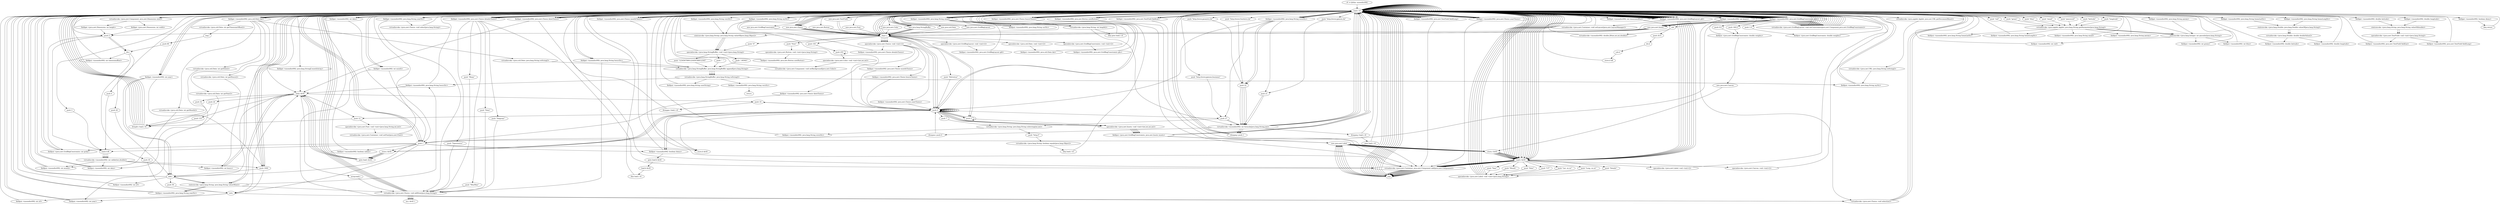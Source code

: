 digraph "" {
    "r0 := @this: moondist092"
    "load.r r0"
    "r0 := @this: moondist092"->"load.r r0";
    "new java.awt.Font"
    "load.r r0"->"new java.awt.Font";
    "dup1.r"
    "new java.awt.Font"->"dup1.r";
    "push \"Helvetica\""
    "dup1.r"->"push \"Helvetica\"";
    "push 0"
    "push \"Helvetica\""->"push 0";
    "push 12"
    "push 0"->"push 12";
    "specialinvoke <java.awt.Font: void <init>(java.lang.String,int,int)>"
    "push 12"->"specialinvoke <java.awt.Font: void <init>(java.lang.String,int,int)>";
    "virtualinvoke <java.awt.Container: void setFont(java.awt.Font)>"
    "specialinvoke <java.awt.Font: void <init>(java.lang.String,int,int)>"->"virtualinvoke <java.awt.Container: void setFont(java.awt.Font)>";
    "virtualinvoke <java.awt.Container: void setFont(java.awt.Font)>"->"load.r r0";
    "load.r r0"->"load.r r0";
    "virtualinvoke <java.awt.Component: java.awt.Dimension size()>"
    "load.r r0"->"virtualinvoke <java.awt.Component: java.awt.Dimension size()>";
    "fieldget <java.awt.Dimension: int width>"
    "virtualinvoke <java.awt.Component: java.awt.Dimension size()>"->"fieldget <java.awt.Dimension: int width>";
    "push 2"
    "fieldget <java.awt.Dimension: int width>"->"push 2";
    "div.i"
    "push 2"->"div.i";
    "push 35"
    "div.i"->"push 35";
    "sub.i"
    "push 35"->"sub.i";
    "fieldput <moondist092: int x0>"
    "sub.i"->"fieldput <moondist092: int x0>";
    "fieldput <moondist092: int x0>"->"load.r r0";
    "load.r r0"->"load.r r0";
    "load.r r0"->"virtualinvoke <java.awt.Component: java.awt.Dimension size()>";
    "fieldget <java.awt.Dimension: int height>"
    "virtualinvoke <java.awt.Component: java.awt.Dimension size()>"->"fieldget <java.awt.Dimension: int height>";
    "fieldget <java.awt.Dimension: int height>"->"push 2";
    "push 2"->"div.i";
    "push 20"
    "div.i"->"push 20";
    "add.i"
    "push 20"->"add.i";
    "fieldput <moondist092: int y0>"
    "add.i"->"fieldput <moondist092: int y0>";
    "fieldput <moondist092: int y0>"->"load.r r0";
    "new java.awt.Color"
    "load.r r0"->"new java.awt.Color";
    "new java.awt.Color"->"dup1.r";
    "push 150"
    "dup1.r"->"push 150";
    "push 255"
    "push 150"->"push 255";
    "push 255"->"push 255";
    "specialinvoke <java.awt.Color: void <init>(int,int,int)>"
    "push 255"->"specialinvoke <java.awt.Color: void <init>(int,int,int)>";
    "virtualinvoke <java.awt.Component: void setBackground(java.awt.Color)>"
    "specialinvoke <java.awt.Color: void <init>(int,int,int)>"->"virtualinvoke <java.awt.Component: void setBackground(java.awt.Color)>";
    "virtualinvoke <java.awt.Component: void setBackground(java.awt.Color)>"->"load.r r0";
    "load.r r0"->"load.r r0";
    "push \"latitude\""
    "load.r r0"->"push \"latitude\"";
    "virtualinvoke <java.applet.Applet: java.lang.String getParameter(java.lang.String)>"
    "push \"latitude\""->"virtualinvoke <java.applet.Applet: java.lang.String getParameter(java.lang.String)>";
    "fieldput <moondist092: java.lang.String homeLatStr>"
    "virtualinvoke <java.applet.Applet: java.lang.String getParameter(java.lang.String)>"->"fieldput <moondist092: java.lang.String homeLatStr>";
    "fieldput <moondist092: java.lang.String homeLatStr>"->"load.r r0";
    "load.r r0"->"load.r r0";
    "push \"longitude\""
    "load.r r0"->"push \"longitude\"";
    "push \"longitude\""->"virtualinvoke <java.applet.Applet: java.lang.String getParameter(java.lang.String)>";
    "fieldput <moondist092: java.lang.String homeLongStr>"
    "virtualinvoke <java.applet.Applet: java.lang.String getParameter(java.lang.String)>"->"fieldput <moondist092: java.lang.String homeLongStr>";
    "fieldput <moondist092: java.lang.String homeLongStr>"->"load.r r0";
    "load.r r0"->"load.r r0";
    "push \"red\""
    "load.r r0"->"push \"red\"";
    "push \"red\""->"virtualinvoke <java.applet.Applet: java.lang.String getParameter(java.lang.String)>";
    "staticinvoke <java.lang.Integer: int parseInt(java.lang.String)>"
    "virtualinvoke <java.applet.Applet: java.lang.String getParameter(java.lang.String)>"->"staticinvoke <java.lang.Integer: int parseInt(java.lang.String)>";
    "fieldput <moondist092: int red>"
    "staticinvoke <java.lang.Integer: int parseInt(java.lang.String)>"->"fieldput <moondist092: int red>";
    "fieldput <moondist092: int red>"->"load.r r0";
    "load.r r0"->"load.r r0";
    "push \"green\""
    "load.r r0"->"push \"green\"";
    "push \"green\""->"virtualinvoke <java.applet.Applet: java.lang.String getParameter(java.lang.String)>";
    "virtualinvoke <java.applet.Applet: java.lang.String getParameter(java.lang.String)>"->"staticinvoke <java.lang.Integer: int parseInt(java.lang.String)>";
    "fieldput <moondist092: int green>"
    "staticinvoke <java.lang.Integer: int parseInt(java.lang.String)>"->"fieldput <moondist092: int green>";
    "fieldput <moondist092: int green>"->"load.r r0";
    "load.r r0"->"load.r r0";
    "push \"blue\""
    "load.r r0"->"push \"blue\"";
    "push \"blue\""->"virtualinvoke <java.applet.Applet: java.lang.String getParameter(java.lang.String)>";
    "virtualinvoke <java.applet.Applet: java.lang.String getParameter(java.lang.String)>"->"staticinvoke <java.lang.Integer: int parseInt(java.lang.String)>";
    "fieldput <moondist092: int blue>"
    "staticinvoke <java.lang.Integer: int parseInt(java.lang.String)>"->"fieldput <moondist092: int blue>";
    "fieldput <moondist092: int blue>"->"load.r r0";
    "load.r r0"->"load.r r0";
    "fieldget <moondist092: java.lang.String homeLatStr>"
    "load.r r0"->"fieldget <moondist092: java.lang.String homeLatStr>";
    "staticinvoke <java.lang.Double: java.lang.Double valueOf(java.lang.String)>"
    "fieldget <moondist092: java.lang.String homeLatStr>"->"staticinvoke <java.lang.Double: java.lang.Double valueOf(java.lang.String)>";
    "virtualinvoke <java.lang.Double: double doubleValue()>"
    "staticinvoke <java.lang.Double: java.lang.Double valueOf(java.lang.String)>"->"virtualinvoke <java.lang.Double: double doubleValue()>";
    "fieldput <moondist092: double latitude>"
    "virtualinvoke <java.lang.Double: double doubleValue()>"->"fieldput <moondist092: double latitude>";
    "fieldput <moondist092: double latitude>"->"load.r r0";
    "load.r r0"->"load.r r0";
    "fieldget <moondist092: java.lang.String homeLongStr>"
    "load.r r0"->"fieldget <moondist092: java.lang.String homeLongStr>";
    "fieldget <moondist092: java.lang.String homeLongStr>"->"staticinvoke <java.lang.Double: java.lang.Double valueOf(java.lang.String)>";
    "staticinvoke <java.lang.Double: java.lang.Double valueOf(java.lang.String)>"->"virtualinvoke <java.lang.Double: double doubleValue()>";
    "fieldput <moondist092: double longitude>"
    "virtualinvoke <java.lang.Double: double doubleValue()>"->"fieldput <moondist092: double longitude>";
    "fieldput <moondist092: double longitude>"->"load.r r0";
    "load.r r0"->"load.r r0";
    "virtualinvoke <java.applet.Applet: java.net.URL getDocumentBase()>"
    "load.r r0"->"virtualinvoke <java.applet.Applet: java.net.URL getDocumentBase()>";
    "virtualinvoke <java.net.URL: java.lang.String toString()>"
    "virtualinvoke <java.applet.Applet: java.net.URL getDocumentBase()>"->"virtualinvoke <java.net.URL: java.lang.String toString()>";
    "fieldput <moondist092: java.lang.String myStr>"
    "virtualinvoke <java.net.URL: java.lang.String toString()>"->"fieldput <moondist092: java.lang.String myStr>";
    "fieldput <moondist092: java.lang.String myStr>"->"load.r r0";
    "new java.lang.StringBuffer"
    "load.r r0"->"new java.lang.StringBuffer";
    "new java.lang.StringBuffer"->"dup1.r";
    "dup1.r"->"load.r r0";
    "fieldget <moondist092: java.lang.String myStr>"
    "load.r r0"->"fieldget <moondist092: java.lang.String myStr>";
    "staticinvoke <java.lang.String: java.lang.String valueOf(java.lang.Object)>"
    "fieldget <moondist092: java.lang.String myStr>"->"staticinvoke <java.lang.String: java.lang.String valueOf(java.lang.Object)>";
    "specialinvoke <java.lang.StringBuffer: void <init>(java.lang.String)>"
    "staticinvoke <java.lang.String: java.lang.String valueOf(java.lang.Object)>"->"specialinvoke <java.lang.StringBuffer: void <init>(java.lang.String)>";
    "push \"1234567890123456789012345\""
    "specialinvoke <java.lang.StringBuffer: void <init>(java.lang.String)>"->"push \"1234567890123456789012345\"";
    "virtualinvoke <java.lang.StringBuffer: java.lang.StringBuffer append(java.lang.String)>"
    "push \"1234567890123456789012345\""->"virtualinvoke <java.lang.StringBuffer: java.lang.StringBuffer append(java.lang.String)>";
    "virtualinvoke <java.lang.StringBuffer: java.lang.String toString()>"
    "virtualinvoke <java.lang.StringBuffer: java.lang.StringBuffer append(java.lang.String)>"->"virtualinvoke <java.lang.StringBuffer: java.lang.String toString()>";
    "virtualinvoke <java.lang.StringBuffer: java.lang.String toString()>"->"fieldput <moondist092: java.lang.String myStr>";
    "fieldput <moondist092: java.lang.String myStr>"->"load.r r0";
    "load.r r0"->"load.r r0";
    "load.r r0"->"fieldget <moondist092: java.lang.String myStr>";
    "fieldget <moondist092: java.lang.String myStr>"->"push 0";
    "push 27"
    "push 0"->"push 27";
    "virtualinvoke <java.lang.String: java.lang.String substring(int,int)>"
    "push 27"->"virtualinvoke <java.lang.String: java.lang.String substring(int,int)>";
    "fieldput <moondist092: java.lang.String wwwStr>"
    "virtualinvoke <java.lang.String: java.lang.String substring(int,int)>"->"fieldput <moondist092: java.lang.String wwwStr>";
    "fieldput <moondist092: java.lang.String wwwStr>"->"load.r r0";
    "new java.util.Date"
    "load.r r0"->"new java.util.Date";
    "new java.util.Date"->"dup1.r";
    "specialinvoke <java.util.Date: void <init>()>"
    "dup1.r"->"specialinvoke <java.util.Date: void <init>()>";
    "fieldput <moondist092: java.util.Date dat>"
    "specialinvoke <java.util.Date: void <init>()>"->"fieldput <moondist092: java.util.Date dat>";
    "fieldput <moondist092: java.util.Date dat>"->"load.r r0";
    "load.r r0"->"load.r r0";
    "fieldget <moondist092: java.util.Date dat>"
    "load.r r0"->"fieldget <moondist092: java.util.Date dat>";
    "virtualinvoke <java.util.Date: int getYear()>"
    "fieldget <moondist092: java.util.Date dat>"->"virtualinvoke <java.util.Date: int getYear()>";
    "fieldput <moondist092: int year>"
    "virtualinvoke <java.util.Date: int getYear()>"->"fieldput <moondist092: int year>";
    "fieldput <moondist092: int year>"->"load.r r0";
    "load.r r0"->"load.r r0";
    "load.r r0"->"fieldget <moondist092: java.util.Date dat>";
    "virtualinvoke <java.util.Date: int getMonth()>"
    "fieldget <moondist092: java.util.Date dat>"->"virtualinvoke <java.util.Date: int getMonth()>";
    "fieldput <moondist092: int month>"
    "virtualinvoke <java.util.Date: int getMonth()>"->"fieldput <moondist092: int month>";
    "fieldput <moondist092: int month>"->"load.r r0";
    "load.r r0"->"load.r r0";
    "load.r r0"->"fieldget <moondist092: java.util.Date dat>";
    "virtualinvoke <java.util.Date: int getDate()>"
    "fieldget <moondist092: java.util.Date dat>"->"virtualinvoke <java.util.Date: int getDate()>";
    "fieldput <moondist092: int date>"
    "virtualinvoke <java.util.Date: int getDate()>"->"fieldput <moondist092: int date>";
    "fieldput <moondist092: int date>"->"load.r r0";
    "load.r r0"->"load.r r0";
    "load.r r0"->"fieldget <moondist092: java.util.Date dat>";
    "virtualinvoke <java.util.Date: int getHours()>"
    "fieldget <moondist092: java.util.Date dat>"->"virtualinvoke <java.util.Date: int getHours()>";
    "fieldput <moondist092: int hours>"
    "virtualinvoke <java.util.Date: int getHours()>"->"fieldput <moondist092: int hours>";
    "fieldput <moondist092: int hours>"->"load.r r0";
    "load.r r0"->"load.r r0";
    "fieldget <moondist092: int date>"
    "load.r r0"->"fieldget <moondist092: int date>";
    "fieldget <moondist092: int date>"->"load.r r0";
    "fieldget <moondist092: int month>"
    "load.r r0"->"fieldget <moondist092: int month>";
    "push 1"
    "fieldget <moondist092: int month>"->"push 1";
    "push 1"->"add.i";
    "add.i"->"load.r r0";
    "fieldget <moondist092: int year>"
    "load.r r0"->"fieldget <moondist092: int year>";
    "push 1900"
    "fieldget <moondist092: int year>"->"push 1900";
    "push 1900"->"add.i";
    "add.i"->"load.r r0";
    "fieldget <moondist092: int hours>"
    "load.r r0"->"fieldget <moondist092: int hours>";
    "i2d"
    "fieldget <moondist092: int hours>"->"i2d";
    "virtualinvoke <moondist092: double JD(int,int,int,double)>"
    "i2d"->"virtualinvoke <moondist092: double JD(int,int,int,double)>";
    "virtualinvoke <moondist092: double JD(int,int,int,double)>"->"load.r r0";
    "load.r r0"->"load.r r0";
    "load.r r0"->"fieldget <moondist092: java.util.Date dat>";
    "virtualinvoke <java.util.Date: int getTimezoneOffset()>"
    "fieldget <moondist092: java.util.Date dat>"->"virtualinvoke <java.util.Date: int getTimezoneOffset()>";
    "neg.i"
    "virtualinvoke <java.util.Date: int getTimezoneOffset()>"->"neg.i";
    "push 60"
    "neg.i"->"push 60";
    "push 60"->"div.i";
    "fieldput <moondist092: int timezoneoffset>"
    "div.i"->"fieldput <moondist092: int timezoneoffset>";
    "fieldput <moondist092: int timezoneoffset>"->"load.r r0";
    "fieldget <moondist092: int timezoneoffset>"
    "load.r r0"->"fieldget <moondist092: int timezoneoffset>";
    "fieldget <moondist092: int timezoneoffset>"->"i2d";
    "push 24.0"
    "i2d"->"push 24.0";
    "div.d"
    "push 24.0"->"div.d";
    "sub.d"
    "div.d"->"sub.d";
    "store.d d8"
    "sub.d"->"store.d d8";
    "store.d d8"->"load.r r0";
    "load.r r0"->"load.r r0";
    "load.r r0"->"push 1";
    "load.d d8"
    "push 1"->"load.d d8";
    "virtualinvoke <moondist092: int caldat(int,double)>"
    "load.d d8"->"virtualinvoke <moondist092: int caldat(int,double)>";
    "virtualinvoke <moondist092: int caldat(int,double)>"->"fieldput <moondist092: int date>";
    "fieldput <moondist092: int date>"->"load.r r0";
    "load.r r0"->"load.r r0";
    "load.r r0"->"push 2";
    "push 2"->"load.d d8";
    "load.d d8"->"virtualinvoke <moondist092: int caldat(int,double)>";
    "virtualinvoke <moondist092: int caldat(int,double)>"->"fieldput <moondist092: int month>";
    "fieldput <moondist092: int month>"->"load.r r0";
    "load.r r0"->"load.r r0";
    "push 4"
    "load.r r0"->"push 4";
    "push 4"->"load.d d8";
    "load.d d8"->"virtualinvoke <moondist092: int caldat(int,double)>";
    "virtualinvoke <moondist092: int caldat(int,double)>"->"push 1900";
    "push 1900"->"sub.i";
    "sub.i"->"fieldput <moondist092: int year>";
    "fieldput <moondist092: int year>"->"load.r r0";
    "load.r r0"->"load.r r0";
    "push 3"
    "load.r r0"->"push 3";
    "push 3"->"load.d d8";
    "load.d d8"->"virtualinvoke <moondist092: int caldat(int,double)>";
    "virtualinvoke <moondist092: int caldat(int,double)>"->"fieldput <moondist092: int hours>";
    "fieldput <moondist092: int hours>"->"load.r r0";
    "new java.awt.GridBagLayout"
    "load.r r0"->"new java.awt.GridBagLayout";
    "new java.awt.GridBagLayout"->"dup1.r";
    "specialinvoke <java.awt.GridBagLayout: void <init>()>"
    "dup1.r"->"specialinvoke <java.awt.GridBagLayout: void <init>()>";
    "fieldput <moondist092: java.awt.GridBagLayout gbl>"
    "specialinvoke <java.awt.GridBagLayout: void <init>()>"->"fieldput <moondist092: java.awt.GridBagLayout gbl>";
    "fieldput <moondist092: java.awt.GridBagLayout gbl>"->"load.r r0";
    "new java.awt.GridBagConstraints"
    "load.r r0"->"new java.awt.GridBagConstraints";
    "new java.awt.GridBagConstraints"->"dup1.r";
    "specialinvoke <java.awt.GridBagConstraints: void <init>()>"
    "dup1.r"->"specialinvoke <java.awt.GridBagConstraints: void <init>()>";
    "fieldput <moondist092: java.awt.GridBagConstraints gbc>"
    "specialinvoke <java.awt.GridBagConstraints: void <init>()>"->"fieldput <moondist092: java.awt.GridBagConstraints gbc>";
    "fieldput <moondist092: java.awt.GridBagConstraints gbc>"->"load.r r0";
    "load.r r0"->"load.r r0";
    "fieldget <moondist092: java.awt.GridBagLayout gbl>"
    "load.r r0"->"fieldget <moondist092: java.awt.GridBagLayout gbl>";
    "virtualinvoke <java.awt.Container: void setLayout(java.awt.LayoutManager)>"
    "fieldget <moondist092: java.awt.GridBagLayout gbl>"->"virtualinvoke <java.awt.Container: void setLayout(java.awt.LayoutManager)>";
    "virtualinvoke <java.awt.Container: void setLayout(java.awt.LayoutManager)>"->"load.r r0";
    "fieldget <moondist092: java.awt.GridBagConstraints gbc>"
    "load.r r0"->"fieldget <moondist092: java.awt.GridBagConstraints gbc>";
    "push 1.0"
    "fieldget <moondist092: java.awt.GridBagConstraints gbc>"->"push 1.0";
    "fieldput <java.awt.GridBagConstraints: double weightx>"
    "push 1.0"->"fieldput <java.awt.GridBagConstraints: double weightx>";
    "fieldput <java.awt.GridBagConstraints: double weightx>"->"load.r r0";
    "load.r r0"->"fieldget <moondist092: java.awt.GridBagConstraints gbc>";
    "push 0.0"
    "fieldget <moondist092: java.awt.GridBagConstraints gbc>"->"push 0.0";
    "fieldput <java.awt.GridBagConstraints: double weighty>"
    "push 0.0"->"fieldput <java.awt.GridBagConstraints: double weighty>";
    "fieldput <java.awt.GridBagConstraints: double weighty>"->"load.r r0";
    "load.r r0"->"fieldget <moondist092: java.awt.GridBagConstraints gbc>";
    "new java.awt.Insets"
    "fieldget <moondist092: java.awt.GridBagConstraints gbc>"->"new java.awt.Insets";
    "new java.awt.Insets"->"dup1.r";
    "push 5"
    "dup1.r"->"push 5";
    "push 5"->"push 5";
    "push 5"->"push 0";
    "push 0"->"push 0";
    "specialinvoke <java.awt.Insets: void <init>(int,int,int,int)>"
    "push 0"->"specialinvoke <java.awt.Insets: void <init>(int,int,int,int)>";
    "fieldput <java.awt.GridBagConstraints: java.awt.Insets insets>"
    "specialinvoke <java.awt.Insets: void <init>(int,int,int,int)>"->"fieldput <java.awt.GridBagConstraints: java.awt.Insets insets>";
    "new java.awt.Label"
    "fieldput <java.awt.GridBagConstraints: java.awt.Insets insets>"->"new java.awt.Label";
    "store.r $r45"
    "new java.awt.Label"->"store.r $r45";
    "load.r $r45"
    "store.r $r45"->"load.r $r45";
    "push \"Year\""
    "load.r $r45"->"push \"Year\"";
    "specialinvoke <java.awt.Label: void <init>(java.lang.String)>"
    "push \"Year\""->"specialinvoke <java.awt.Label: void <init>(java.lang.String)>";
    "specialinvoke <java.awt.Label: void <init>(java.lang.String)>"->"load.r r0";
    "load.r r0"->"fieldget <moondist092: java.awt.GridBagLayout gbl>";
    "fieldget <moondist092: java.awt.GridBagLayout gbl>"->"load.r $r45";
    "load.r $r45"->"load.r r0";
    "load.r r0"->"fieldget <moondist092: java.awt.GridBagConstraints gbc>";
    "virtualinvoke <java.awt.GridBagLayout: void setConstraints(java.awt.Component,java.awt.GridBagConstraints)>"
    "fieldget <moondist092: java.awt.GridBagConstraints gbc>"->"virtualinvoke <java.awt.GridBagLayout: void setConstraints(java.awt.Component,java.awt.GridBagConstraints)>";
    "virtualinvoke <java.awt.GridBagLayout: void setConstraints(java.awt.Component,java.awt.GridBagConstraints)>"->"load.r r0";
    "load.r r0"->"load.r $r45";
    "virtualinvoke <java.awt.Container: java.awt.Component add(java.awt.Component)>"
    "load.r $r45"->"virtualinvoke <java.awt.Container: java.awt.Component add(java.awt.Component)>";
    "pop"
    "virtualinvoke <java.awt.Container: java.awt.Component add(java.awt.Component)>"->"pop";
    "pop"->"load.r r0";
    "load.r r0"->"fieldget <moondist092: java.awt.GridBagConstraints gbc>";
    "fieldget <moondist092: java.awt.GridBagConstraints gbc>"->"new java.awt.Insets";
    "new java.awt.Insets"->"dup1.r";
    "dup1.r"->"push 5";
    "push 5"->"push 0";
    "push 0"->"push 0";
    "push 0"->"push 0";
    "push 0"->"specialinvoke <java.awt.Insets: void <init>(int,int,int,int)>";
    "specialinvoke <java.awt.Insets: void <init>(int,int,int,int)>"->"fieldput <java.awt.GridBagConstraints: java.awt.Insets insets>";
    "fieldput <java.awt.GridBagConstraints: java.awt.Insets insets>"->"new java.awt.Label";
    "new java.awt.Label"->"store.r $r45";
    "store.r $r45"->"load.r $r45";
    "push \"Month\""
    "load.r $r45"->"push \"Month\"";
    "push \"Month\""->"specialinvoke <java.awt.Label: void <init>(java.lang.String)>";
    "specialinvoke <java.awt.Label: void <init>(java.lang.String)>"->"load.r r0";
    "load.r r0"->"fieldget <moondist092: java.awt.GridBagLayout gbl>";
    "fieldget <moondist092: java.awt.GridBagLayout gbl>"->"load.r $r45";
    "load.r $r45"->"load.r r0";
    "load.r r0"->"fieldget <moondist092: java.awt.GridBagConstraints gbc>";
    "fieldget <moondist092: java.awt.GridBagConstraints gbc>"->"virtualinvoke <java.awt.GridBagLayout: void setConstraints(java.awt.Component,java.awt.GridBagConstraints)>";
    "virtualinvoke <java.awt.GridBagLayout: void setConstraints(java.awt.Component,java.awt.GridBagConstraints)>"->"load.r r0";
    "load.r r0"->"load.r $r45";
    "load.r $r45"->"virtualinvoke <java.awt.Container: java.awt.Component add(java.awt.Component)>";
    "virtualinvoke <java.awt.Container: java.awt.Component add(java.awt.Component)>"->"pop";
    "pop"->"new java.awt.Label";
    "new java.awt.Label"->"store.r $r45";
    "store.r $r45"->"load.r $r45";
    "push \"Date\""
    "load.r $r45"->"push \"Date\"";
    "push \"Date\""->"specialinvoke <java.awt.Label: void <init>(java.lang.String)>";
    "specialinvoke <java.awt.Label: void <init>(java.lang.String)>"->"load.r r0";
    "load.r r0"->"fieldget <moondist092: java.awt.GridBagLayout gbl>";
    "fieldget <moondist092: java.awt.GridBagLayout gbl>"->"load.r $r45";
    "load.r $r45"->"load.r r0";
    "load.r r0"->"fieldget <moondist092: java.awt.GridBagConstraints gbc>";
    "fieldget <moondist092: java.awt.GridBagConstraints gbc>"->"virtualinvoke <java.awt.GridBagLayout: void setConstraints(java.awt.Component,java.awt.GridBagConstraints)>";
    "virtualinvoke <java.awt.GridBagLayout: void setConstraints(java.awt.Component,java.awt.GridBagConstraints)>"->"load.r r0";
    "load.r r0"->"load.r $r45";
    "load.r $r45"->"virtualinvoke <java.awt.Container: java.awt.Component add(java.awt.Component)>";
    "virtualinvoke <java.awt.Container: java.awt.Component add(java.awt.Component)>"->"pop";
    "pop"->"new java.awt.Label";
    "new java.awt.Label"->"store.r $r45";
    "store.r $r45"->"load.r $r45";
    "push \"UT\""
    "load.r $r45"->"push \"UT\"";
    "push \"UT\""->"specialinvoke <java.awt.Label: void <init>(java.lang.String)>";
    "specialinvoke <java.awt.Label: void <init>(java.lang.String)>"->"load.r r0";
    "load.r r0"->"fieldget <moondist092: java.awt.GridBagLayout gbl>";
    "fieldget <moondist092: java.awt.GridBagLayout gbl>"->"load.r $r45";
    "load.r $r45"->"load.r r0";
    "load.r r0"->"fieldget <moondist092: java.awt.GridBagConstraints gbc>";
    "fieldget <moondist092: java.awt.GridBagConstraints gbc>"->"virtualinvoke <java.awt.GridBagLayout: void setConstraints(java.awt.Component,java.awt.GridBagConstraints)>";
    "virtualinvoke <java.awt.GridBagLayout: void setConstraints(java.awt.Component,java.awt.GridBagConstraints)>"->"load.r r0";
    "load.r r0"->"load.r $r45";
    "load.r $r45"->"virtualinvoke <java.awt.Container: java.awt.Component add(java.awt.Component)>";
    "virtualinvoke <java.awt.Container: java.awt.Component add(java.awt.Component)>"->"pop";
    "pop"->"new java.awt.Label";
    "new java.awt.Label"->"store.r $r45";
    "store.r $r45"->"load.r $r45";
    "specialinvoke <java.awt.Label: void <init>()>"
    "load.r $r45"->"specialinvoke <java.awt.Label: void <init>()>";
    "specialinvoke <java.awt.Label: void <init>()>"->"load.r r0";
    "load.r r0"->"fieldget <moondist092: java.awt.GridBagLayout gbl>";
    "fieldget <moondist092: java.awt.GridBagLayout gbl>"->"load.r $r45";
    "load.r $r45"->"load.r r0";
    "load.r r0"->"fieldget <moondist092: java.awt.GridBagConstraints gbc>";
    "fieldget <moondist092: java.awt.GridBagConstraints gbc>"->"virtualinvoke <java.awt.GridBagLayout: void setConstraints(java.awt.Component,java.awt.GridBagConstraints)>";
    "virtualinvoke <java.awt.GridBagLayout: void setConstraints(java.awt.Component,java.awt.GridBagConstraints)>"->"load.r r0";
    "load.r r0"->"load.r $r45";
    "load.r $r45"->"virtualinvoke <java.awt.Container: java.awt.Component add(java.awt.Component)>";
    "virtualinvoke <java.awt.Container: java.awt.Component add(java.awt.Component)>"->"pop";
    "pop"->"new java.awt.Label";
    "new java.awt.Label"->"store.r $r45";
    "store.r $r45"->"load.r $r45";
    "push \"Lat. xx.xx\""
    "load.r $r45"->"push \"Lat. xx.xx\"";
    "push \"Lat. xx.xx\""->"specialinvoke <java.awt.Label: void <init>(java.lang.String)>";
    "specialinvoke <java.awt.Label: void <init>(java.lang.String)>"->"load.r r0";
    "load.r r0"->"fieldget <moondist092: java.awt.GridBagLayout gbl>";
    "fieldget <moondist092: java.awt.GridBagLayout gbl>"->"load.r $r45";
    "load.r $r45"->"load.r r0";
    "load.r r0"->"fieldget <moondist092: java.awt.GridBagConstraints gbc>";
    "fieldget <moondist092: java.awt.GridBagConstraints gbc>"->"virtualinvoke <java.awt.GridBagLayout: void setConstraints(java.awt.Component,java.awt.GridBagConstraints)>";
    "virtualinvoke <java.awt.GridBagLayout: void setConstraints(java.awt.Component,java.awt.GridBagConstraints)>"->"load.r r0";
    "load.r r0"->"load.r $r45";
    "load.r $r45"->"virtualinvoke <java.awt.Container: java.awt.Component add(java.awt.Component)>";
    "virtualinvoke <java.awt.Container: java.awt.Component add(java.awt.Component)>"->"pop";
    "pop"->"new java.awt.Label";
    "new java.awt.Label"->"store.r $r45";
    "store.r $r45"->"load.r $r45";
    "push \"Long. xx.xx\""
    "load.r $r45"->"push \"Long. xx.xx\"";
    "push \"Long. xx.xx\""->"specialinvoke <java.awt.Label: void <init>(java.lang.String)>";
    "specialinvoke <java.awt.Label: void <init>(java.lang.String)>"->"load.r r0";
    "load.r r0"->"fieldget <moondist092: java.awt.GridBagLayout gbl>";
    "fieldget <moondist092: java.awt.GridBagLayout gbl>"->"load.r $r45";
    "load.r $r45"->"load.r r0";
    "load.r r0"->"fieldget <moondist092: java.awt.GridBagConstraints gbc>";
    "fieldget <moondist092: java.awt.GridBagConstraints gbc>"->"virtualinvoke <java.awt.GridBagLayout: void setConstraints(java.awt.Component,java.awt.GridBagConstraints)>";
    "virtualinvoke <java.awt.GridBagLayout: void setConstraints(java.awt.Component,java.awt.GridBagConstraints)>"->"load.r r0";
    "load.r r0"->"load.r $r45";
    "load.r $r45"->"virtualinvoke <java.awt.Container: java.awt.Component add(java.awt.Component)>";
    "virtualinvoke <java.awt.Container: java.awt.Component add(java.awt.Component)>"->"pop";
    "pop"->"new java.awt.Label";
    "new java.awt.Label"->"store.r $r45";
    "store.r $r45"->"load.r $r45";
    "push \"Details\""
    "load.r $r45"->"push \"Details\"";
    "push \"Details\""->"specialinvoke <java.awt.Label: void <init>(java.lang.String)>";
    "specialinvoke <java.awt.Label: void <init>(java.lang.String)>"->"load.r r0";
    "load.r r0"->"fieldget <moondist092: java.awt.GridBagLayout gbl>";
    "fieldget <moondist092: java.awt.GridBagLayout gbl>"->"load.r $r45";
    "load.r $r45"->"load.r r0";
    "load.r r0"->"fieldget <moondist092: java.awt.GridBagConstraints gbc>";
    "fieldget <moondist092: java.awt.GridBagConstraints gbc>"->"virtualinvoke <java.awt.GridBagLayout: void setConstraints(java.awt.Component,java.awt.GridBagConstraints)>";
    "virtualinvoke <java.awt.GridBagLayout: void setConstraints(java.awt.Component,java.awt.GridBagConstraints)>"->"load.r r0";
    "load.r r0"->"load.r $r45";
    "load.r $r45"->"virtualinvoke <java.awt.Container: java.awt.Component add(java.awt.Component)>";
    "virtualinvoke <java.awt.Container: java.awt.Component add(java.awt.Component)>"->"pop";
    "pop"->"load.r r0";
    "load.r r0"->"fieldget <moondist092: java.awt.GridBagConstraints gbc>";
    "fieldget <moondist092: java.awt.GridBagConstraints gbc>"->"push 1";
    "fieldput <java.awt.GridBagConstraints: int gridy>"
    "push 1"->"fieldput <java.awt.GridBagConstraints: int gridy>";
    "fieldput <java.awt.GridBagConstraints: int gridy>"->"load.r r0";
    "load.r r0"->"fieldget <moondist092: java.awt.GridBagConstraints gbc>";
    "fieldget <moondist092: java.awt.GridBagConstraints gbc>"->"new java.awt.Insets";
    "new java.awt.Insets"->"dup1.r";
    "dup1.r"->"push 0";
    "push 10"
    "push 0"->"push 10";
    "push 10"->"push 0";
    "push 0"->"push 0";
    "push 0"->"specialinvoke <java.awt.Insets: void <init>(int,int,int,int)>";
    "specialinvoke <java.awt.Insets: void <init>(int,int,int,int)>"->"fieldput <java.awt.GridBagConstraints: java.awt.Insets insets>";
    "fieldput <java.awt.GridBagConstraints: java.awt.Insets insets>"->"load.r r0";
    "new java.awt.Choice"
    "load.r r0"->"new java.awt.Choice";
    "new java.awt.Choice"->"dup1.r";
    "specialinvoke <java.awt.Choice: void <init>()>"
    "dup1.r"->"specialinvoke <java.awt.Choice: void <init>()>";
    "fieldput <moondist092: java.awt.Choice yearChoice>"
    "specialinvoke <java.awt.Choice: void <init>()>"->"fieldput <moondist092: java.awt.Choice yearChoice>";
    "fieldput <moondist092: java.awt.Choice yearChoice>"->"push 0";
    "store.i $r45"
    "push 0"->"store.i $r45";
    "goto load.i $r45"
    "store.i $r45"->"goto load.i $r45";
    "load.i $r45"
    "goto load.i $r45"->"load.i $r45";
    "push 110"
    "load.i $r45"->"push 110";
    "ifcmplt.i load.r r0"
    "push 110"->"ifcmplt.i load.r r0";
    "ifcmplt.i load.r r0"->"load.r r0";
    "load.r r0"->"push 1900";
    "push 1900"->"load.r r0";
    "load.r r0"->"fieldget <moondist092: int year>";
    "fieldget <moondist092: int year>"->"add.i";
    "staticinvoke <java.lang.String: java.lang.String valueOf(int)>"
    "add.i"->"staticinvoke <java.lang.String: java.lang.String valueOf(int)>";
    "fieldput <moondist092: java.lang.String yearStr>"
    "staticinvoke <java.lang.String: java.lang.String valueOf(int)>"->"fieldput <moondist092: java.lang.String yearStr>";
    "fieldput <moondist092: java.lang.String yearStr>"->"load.r r0";
    "fieldget <moondist092: java.awt.Choice yearChoice>"
    "load.r r0"->"fieldget <moondist092: java.awt.Choice yearChoice>";
    "fieldget <moondist092: java.awt.Choice yearChoice>"->"load.r r0";
    "fieldget <moondist092: java.lang.String yearStr>"
    "load.r r0"->"fieldget <moondist092: java.lang.String yearStr>";
    "virtualinvoke <java.awt.Choice: void select(java.lang.String)>"
    "fieldget <moondist092: java.lang.String yearStr>"->"virtualinvoke <java.awt.Choice: void select(java.lang.String)>";
    "virtualinvoke <java.awt.Choice: void select(java.lang.String)>"->"load.r r0";
    "load.r r0"->"fieldget <moondist092: java.awt.GridBagLayout gbl>";
    "fieldget <moondist092: java.awt.GridBagLayout gbl>"->"load.r r0";
    "load.r r0"->"fieldget <moondist092: java.awt.Choice yearChoice>";
    "fieldget <moondist092: java.awt.Choice yearChoice>"->"load.r r0";
    "load.r r0"->"fieldget <moondist092: java.awt.GridBagConstraints gbc>";
    "fieldget <moondist092: java.awt.GridBagConstraints gbc>"->"virtualinvoke <java.awt.GridBagLayout: void setConstraints(java.awt.Component,java.awt.GridBagConstraints)>";
    "virtualinvoke <java.awt.GridBagLayout: void setConstraints(java.awt.Component,java.awt.GridBagConstraints)>"->"load.r r0";
    "load.r r0"->"load.r r0";
    "load.r r0"->"fieldget <moondist092: java.awt.Choice yearChoice>";
    "fieldget <moondist092: java.awt.Choice yearChoice>"->"virtualinvoke <java.awt.Container: java.awt.Component add(java.awt.Component)>";
    "virtualinvoke <java.awt.Container: java.awt.Component add(java.awt.Component)>"->"pop";
    "pop"->"load.r r0";
    "load.r r0"->"fieldget <moondist092: java.awt.GridBagConstraints gbc>";
    "fieldget <moondist092: java.awt.GridBagConstraints gbc>"->"new java.awt.Insets";
    "new java.awt.Insets"->"dup1.r";
    "dup1.r"->"push 0";
    "push 0"->"push 0";
    "push 0"->"push 0";
    "push 0"->"push 0";
    "push 0"->"specialinvoke <java.awt.Insets: void <init>(int,int,int,int)>";
    "specialinvoke <java.awt.Insets: void <init>(int,int,int,int)>"->"fieldput <java.awt.GridBagConstraints: java.awt.Insets insets>";
    "fieldput <java.awt.GridBagConstraints: java.awt.Insets insets>"->"load.r r0";
    "load.r r0"->"new java.awt.Choice";
    "new java.awt.Choice"->"dup1.r";
    "dup1.r"->"specialinvoke <java.awt.Choice: void <init>()>";
    "fieldput <moondist092: java.awt.Choice monthChoice>"
    "specialinvoke <java.awt.Choice: void <init>()>"->"fieldput <moondist092: java.awt.Choice monthChoice>";
    "fieldput <moondist092: java.awt.Choice monthChoice>"->"push 0";
    "push 0"->"store.i $r45";
    "store.i $r45"->"goto load.i $r45";
    "goto load.i $r45"->"load.i $r45";
    "load.i $r45"->"push 12";
    "push 12"->"ifcmplt.i load.r r0";
    "ifcmplt.i load.r r0"->"load.r r0";
    "fieldget <moondist092: java.awt.Choice monthChoice>"
    "load.r r0"->"fieldget <moondist092: java.awt.Choice monthChoice>";
    "fieldget <moondist092: java.awt.Choice monthChoice>"->"load.r r0";
    "load.r r0"->"fieldget <moondist092: int month>";
    "virtualinvoke <java.awt.Choice: void select(int)>"
    "fieldget <moondist092: int month>"->"virtualinvoke <java.awt.Choice: void select(int)>";
    "virtualinvoke <java.awt.Choice: void select(int)>"->"load.r r0";
    "load.r r0"->"fieldget <moondist092: java.awt.GridBagLayout gbl>";
    "fieldget <moondist092: java.awt.GridBagLayout gbl>"->"load.r r0";
    "load.r r0"->"fieldget <moondist092: java.awt.Choice monthChoice>";
    "fieldget <moondist092: java.awt.Choice monthChoice>"->"load.r r0";
    "load.r r0"->"fieldget <moondist092: java.awt.GridBagConstraints gbc>";
    "fieldget <moondist092: java.awt.GridBagConstraints gbc>"->"virtualinvoke <java.awt.GridBagLayout: void setConstraints(java.awt.Component,java.awt.GridBagConstraints)>";
    "virtualinvoke <java.awt.GridBagLayout: void setConstraints(java.awt.Component,java.awt.GridBagConstraints)>"->"load.r r0";
    "load.r r0"->"load.r r0";
    "load.r r0"->"fieldget <moondist092: java.awt.Choice monthChoice>";
    "fieldget <moondist092: java.awt.Choice monthChoice>"->"virtualinvoke <java.awt.Container: java.awt.Component add(java.awt.Component)>";
    "virtualinvoke <java.awt.Container: java.awt.Component add(java.awt.Component)>"->"pop";
    "pop"->"load.r r0";
    "load.r r0"->"new java.awt.Choice";
    "new java.awt.Choice"->"dup1.r";
    "dup1.r"->"specialinvoke <java.awt.Choice: void <init>()>";
    "fieldput <moondist092: java.awt.Choice dateChoice>"
    "specialinvoke <java.awt.Choice: void <init>()>"->"fieldput <moondist092: java.awt.Choice dateChoice>";
    "fieldput <moondist092: java.awt.Choice dateChoice>"->"push 1";
    "push 1"->"store.i $r45";
    "store.i $r45"->"goto load.i $r45";
    "goto load.i $r45"->"load.i $r45";
    "push 32"
    "load.i $r45"->"push 32";
    "push 32"->"ifcmplt.i load.r r0";
    "ifcmplt.i load.r r0"->"load.r r0";
    "fieldget <moondist092: java.awt.Choice dateChoice>"
    "load.r r0"->"fieldget <moondist092: java.awt.Choice dateChoice>";
    "fieldget <moondist092: java.awt.Choice dateChoice>"->"load.r r0";
    "load.r r0"->"fieldget <moondist092: int date>";
    "fieldget <moondist092: int date>"->"push 1";
    "push 1"->"sub.i";
    "sub.i"->"virtualinvoke <java.awt.Choice: void select(int)>";
    "virtualinvoke <java.awt.Choice: void select(int)>"->"load.r r0";
    "load.r r0"->"fieldget <moondist092: java.awt.GridBagLayout gbl>";
    "fieldget <moondist092: java.awt.GridBagLayout gbl>"->"load.r r0";
    "load.r r0"->"fieldget <moondist092: java.awt.Choice dateChoice>";
    "fieldget <moondist092: java.awt.Choice dateChoice>"->"load.r r0";
    "load.r r0"->"fieldget <moondist092: java.awt.GridBagConstraints gbc>";
    "fieldget <moondist092: java.awt.GridBagConstraints gbc>"->"virtualinvoke <java.awt.GridBagLayout: void setConstraints(java.awt.Component,java.awt.GridBagConstraints)>";
    "virtualinvoke <java.awt.GridBagLayout: void setConstraints(java.awt.Component,java.awt.GridBagConstraints)>"->"load.r r0";
    "load.r r0"->"load.r r0";
    "load.r r0"->"fieldget <moondist092: java.awt.Choice dateChoice>";
    "fieldget <moondist092: java.awt.Choice dateChoice>"->"virtualinvoke <java.awt.Container: java.awt.Component add(java.awt.Component)>";
    "virtualinvoke <java.awt.Container: java.awt.Component add(java.awt.Component)>"->"pop";
    "pop"->"load.r r0";
    "load.r r0"->"new java.awt.Choice";
    "new java.awt.Choice"->"dup1.r";
    "dup1.r"->"specialinvoke <java.awt.Choice: void <init>()>";
    "fieldput <moondist092: java.awt.Choice hoursChoice>"
    "specialinvoke <java.awt.Choice: void <init>()>"->"fieldput <moondist092: java.awt.Choice hoursChoice>";
    "fieldput <moondist092: java.awt.Choice hoursChoice>"->"push 0";
    "push 0"->"store.i $r45";
    "store.i $r45"->"goto load.i $r45";
    "goto load.i $r45"->"load.i $r45";
    "push 24"
    "load.i $r45"->"push 24";
    "push 24"->"ifcmplt.i load.r r0";
    "ifcmplt.i load.r r0"->"load.r r0";
    "fieldget <moondist092: java.awt.Choice hoursChoice>"
    "load.r r0"->"fieldget <moondist092: java.awt.Choice hoursChoice>";
    "fieldget <moondist092: java.awt.Choice hoursChoice>"->"load.r r0";
    "load.r r0"->"fieldget <moondist092: int hours>";
    "fieldget <moondist092: int hours>"->"virtualinvoke <java.awt.Choice: void select(int)>";
    "virtualinvoke <java.awt.Choice: void select(int)>"->"load.r r0";
    "load.r r0"->"fieldget <moondist092: java.awt.GridBagLayout gbl>";
    "fieldget <moondist092: java.awt.GridBagLayout gbl>"->"load.r r0";
    "load.r r0"->"fieldget <moondist092: java.awt.Choice hoursChoice>";
    "fieldget <moondist092: java.awt.Choice hoursChoice>"->"load.r r0";
    "load.r r0"->"fieldget <moondist092: java.awt.GridBagConstraints gbc>";
    "fieldget <moondist092: java.awt.GridBagConstraints gbc>"->"virtualinvoke <java.awt.GridBagLayout: void setConstraints(java.awt.Component,java.awt.GridBagConstraints)>";
    "virtualinvoke <java.awt.GridBagLayout: void setConstraints(java.awt.Component,java.awt.GridBagConstraints)>"->"load.r r0";
    "load.r r0"->"load.r r0";
    "load.r r0"->"fieldget <moondist092: java.awt.Choice hoursChoice>";
    "fieldget <moondist092: java.awt.Choice hoursChoice>"->"virtualinvoke <java.awt.Container: java.awt.Component add(java.awt.Component)>";
    "virtualinvoke <java.awt.Container: java.awt.Component add(java.awt.Component)>"->"pop";
    "pop"->"load.r r0";
    "new java.awt.Button"
    "load.r r0"->"new java.awt.Button";
    "new java.awt.Button"->"dup1.r";
    "push \"Now\""
    "dup1.r"->"push \"Now\"";
    "specialinvoke <java.awt.Button: void <init>(java.lang.String)>"
    "push \"Now\""->"specialinvoke <java.awt.Button: void <init>(java.lang.String)>";
    "fieldput <moondist092: java.awt.Button nowButton>"
    "specialinvoke <java.awt.Button: void <init>(java.lang.String)>"->"fieldput <moondist092: java.awt.Button nowButton>";
    "fieldput <moondist092: java.awt.Button nowButton>"->"load.r r0";
    "load.r r0"->"fieldget <moondist092: java.awt.GridBagLayout gbl>";
    "fieldget <moondist092: java.awt.GridBagLayout gbl>"->"load.r r0";
    "fieldget <moondist092: java.awt.Button nowButton>"
    "load.r r0"->"fieldget <moondist092: java.awt.Button nowButton>";
    "fieldget <moondist092: java.awt.Button nowButton>"->"load.r r0";
    "load.r r0"->"fieldget <moondist092: java.awt.GridBagConstraints gbc>";
    "fieldget <moondist092: java.awt.GridBagConstraints gbc>"->"virtualinvoke <java.awt.GridBagLayout: void setConstraints(java.awt.Component,java.awt.GridBagConstraints)>";
    "virtualinvoke <java.awt.GridBagLayout: void setConstraints(java.awt.Component,java.awt.GridBagConstraints)>"->"load.r r0";
    "load.r r0"->"load.r r0";
    "load.r r0"->"fieldget <moondist092: java.awt.Button nowButton>";
    "fieldget <moondist092: java.awt.Button nowButton>"->"virtualinvoke <java.awt.Container: java.awt.Component add(java.awt.Component)>";
    "virtualinvoke <java.awt.Container: java.awt.Component add(java.awt.Component)>"->"pop";
    "pop"->"load.r r0";
    "new java.awt.TextField"
    "load.r r0"->"new java.awt.TextField";
    "new java.awt.TextField"->"dup1.r";
    "dup1.r"->"load.r r0";
    "fieldget <moondist092: double latitude>"
    "load.r r0"->"fieldget <moondist092: double latitude>";
    "staticinvoke <java.lang.String: java.lang.String valueOf(double)>"
    "fieldget <moondist092: double latitude>"->"staticinvoke <java.lang.String: java.lang.String valueOf(double)>";
    "specialinvoke <java.awt.TextField: void <init>(java.lang.String)>"
    "staticinvoke <java.lang.String: java.lang.String valueOf(double)>"->"specialinvoke <java.awt.TextField: void <init>(java.lang.String)>";
    "fieldput <moondist092: java.awt.TextField fieldLat>"
    "specialinvoke <java.awt.TextField: void <init>(java.lang.String)>"->"fieldput <moondist092: java.awt.TextField fieldLat>";
    "fieldput <moondist092: java.awt.TextField fieldLat>"->"load.r r0";
    "load.r r0"->"fieldget <moondist092: java.awt.GridBagLayout gbl>";
    "fieldget <moondist092: java.awt.GridBagLayout gbl>"->"load.r r0";
    "fieldget <moondist092: java.awt.TextField fieldLat>"
    "load.r r0"->"fieldget <moondist092: java.awt.TextField fieldLat>";
    "fieldget <moondist092: java.awt.TextField fieldLat>"->"load.r r0";
    "load.r r0"->"fieldget <moondist092: java.awt.GridBagConstraints gbc>";
    "fieldget <moondist092: java.awt.GridBagConstraints gbc>"->"virtualinvoke <java.awt.GridBagLayout: void setConstraints(java.awt.Component,java.awt.GridBagConstraints)>";
    "virtualinvoke <java.awt.GridBagLayout: void setConstraints(java.awt.Component,java.awt.GridBagConstraints)>"->"load.r r0";
    "load.r r0"->"load.r r0";
    "load.r r0"->"fieldget <moondist092: java.awt.TextField fieldLat>";
    "fieldget <moondist092: java.awt.TextField fieldLat>"->"virtualinvoke <java.awt.Container: java.awt.Component add(java.awt.Component)>";
    "virtualinvoke <java.awt.Container: java.awt.Component add(java.awt.Component)>"->"pop";
    "pop"->"load.r r0";
    "load.r r0"->"new java.awt.TextField";
    "new java.awt.TextField"->"dup1.r";
    "dup1.r"->"load.r r0";
    "fieldget <moondist092: double longitude>"
    "load.r r0"->"fieldget <moondist092: double longitude>";
    "fieldget <moondist092: double longitude>"->"staticinvoke <java.lang.String: java.lang.String valueOf(double)>";
    "staticinvoke <java.lang.String: java.lang.String valueOf(double)>"->"specialinvoke <java.awt.TextField: void <init>(java.lang.String)>";
    "fieldput <moondist092: java.awt.TextField fieldLong>"
    "specialinvoke <java.awt.TextField: void <init>(java.lang.String)>"->"fieldput <moondist092: java.awt.TextField fieldLong>";
    "fieldput <moondist092: java.awt.TextField fieldLong>"->"load.r r0";
    "load.r r0"->"fieldget <moondist092: java.awt.GridBagLayout gbl>";
    "fieldget <moondist092: java.awt.GridBagLayout gbl>"->"load.r r0";
    "fieldget <moondist092: java.awt.TextField fieldLong>"
    "load.r r0"->"fieldget <moondist092: java.awt.TextField fieldLong>";
    "fieldget <moondist092: java.awt.TextField fieldLong>"->"load.r r0";
    "load.r r0"->"fieldget <moondist092: java.awt.GridBagConstraints gbc>";
    "fieldget <moondist092: java.awt.GridBagConstraints gbc>"->"virtualinvoke <java.awt.GridBagLayout: void setConstraints(java.awt.Component,java.awt.GridBagConstraints)>";
    "virtualinvoke <java.awt.GridBagLayout: void setConstraints(java.awt.Component,java.awt.GridBagConstraints)>"->"load.r r0";
    "load.r r0"->"load.r r0";
    "load.r r0"->"fieldget <moondist092: java.awt.TextField fieldLong>";
    "fieldget <moondist092: java.awt.TextField fieldLong>"->"virtualinvoke <java.awt.Container: java.awt.Component add(java.awt.Component)>";
    "virtualinvoke <java.awt.Container: java.awt.Component add(java.awt.Component)>"->"pop";
    "pop"->"load.r r0";
    "load.r r0"->"new java.awt.Choice";
    "new java.awt.Choice"->"dup1.r";
    "dup1.r"->"specialinvoke <java.awt.Choice: void <init>()>";
    "fieldput <moondist092: java.awt.Choice detailsChoice>"
    "specialinvoke <java.awt.Choice: void <init>()>"->"fieldput <moondist092: java.awt.Choice detailsChoice>";
    "fieldput <moondist092: java.awt.Choice detailsChoice>"->"load.r r0";
    "fieldget <moondist092: java.awt.Choice detailsChoice>"
    "load.r r0"->"fieldget <moondist092: java.awt.Choice detailsChoice>";
    "push \"Mean\""
    "fieldget <moondist092: java.awt.Choice detailsChoice>"->"push \"Mean\"";
    "virtualinvoke <java.awt.Choice: void addItem(java.lang.String)>"
    "push \"Mean\""->"virtualinvoke <java.awt.Choice: void addItem(java.lang.String)>";
    "virtualinvoke <java.awt.Choice: void addItem(java.lang.String)>"->"load.r r0";
    "load.r r0"->"fieldget <moondist092: java.awt.Choice detailsChoice>";
    "push \"Min/Max\""
    "fieldget <moondist092: java.awt.Choice detailsChoice>"->"push \"Min/Max\"";
    "push \"Min/Max\""->"virtualinvoke <java.awt.Choice: void addItem(java.lang.String)>";
    "virtualinvoke <java.awt.Choice: void addItem(java.lang.String)>"->"load.r r0";
    "load.r r0"->"fieldget <moondist092: java.awt.Choice detailsChoice>";
    "push \"Data\""
    "fieldget <moondist092: java.awt.Choice detailsChoice>"->"push \"Data\"";
    "push \"Data\""->"virtualinvoke <java.awt.Choice: void addItem(java.lang.String)>";
    "virtualinvoke <java.awt.Choice: void addItem(java.lang.String)>"->"load.r r0";
    "load.r r0"->"fieldget <moondist092: java.awt.Choice detailsChoice>";
    "push \"Diagram\""
    "fieldget <moondist092: java.awt.Choice detailsChoice>"->"push \"Diagram\"";
    "push \"Diagram\""->"virtualinvoke <java.awt.Choice: void addItem(java.lang.String)>";
    "virtualinvoke <java.awt.Choice: void addItem(java.lang.String)>"->"load.r r0";
    "load.r r0"->"fieldget <moondist092: java.awt.Choice detailsChoice>";
    "push \"Topocentric\""
    "fieldget <moondist092: java.awt.Choice detailsChoice>"->"push \"Topocentric\"";
    "push \"Topocentric\""->"virtualinvoke <java.awt.Choice: void addItem(java.lang.String)>";
    "virtualinvoke <java.awt.Choice: void addItem(java.lang.String)>"->"load.r r0";
    "load.r r0"->"fieldget <moondist092: java.awt.GridBagConstraints gbc>";
    "fieldget <moondist092: java.awt.GridBagConstraints gbc>"->"new java.awt.Insets";
    "new java.awt.Insets"->"dup1.r";
    "dup1.r"->"push 0";
    "push 0"->"push 0";
    "push 0"->"push 0";
    "push 0"->"push 5";
    "push 5"->"specialinvoke <java.awt.Insets: void <init>(int,int,int,int)>";
    "specialinvoke <java.awt.Insets: void <init>(int,int,int,int)>"->"fieldput <java.awt.GridBagConstraints: java.awt.Insets insets>";
    "fieldput <java.awt.GridBagConstraints: java.awt.Insets insets>"->"load.r r0";
    "load.r r0"->"fieldget <moondist092: java.awt.GridBagLayout gbl>";
    "fieldget <moondist092: java.awt.GridBagLayout gbl>"->"load.r r0";
    "load.r r0"->"fieldget <moondist092: java.awt.Choice detailsChoice>";
    "fieldget <moondist092: java.awt.Choice detailsChoice>"->"load.r r0";
    "load.r r0"->"fieldget <moondist092: java.awt.GridBagConstraints gbc>";
    "fieldget <moondist092: java.awt.GridBagConstraints gbc>"->"virtualinvoke <java.awt.GridBagLayout: void setConstraints(java.awt.Component,java.awt.GridBagConstraints)>";
    "virtualinvoke <java.awt.GridBagLayout: void setConstraints(java.awt.Component,java.awt.GridBagConstraints)>"->"load.r r0";
    "load.r r0"->"load.r r0";
    "load.r r0"->"fieldget <moondist092: java.awt.Choice detailsChoice>";
    "fieldget <moondist092: java.awt.Choice detailsChoice>"->"virtualinvoke <java.awt.Container: java.awt.Component add(java.awt.Component)>";
    "virtualinvoke <java.awt.Container: java.awt.Component add(java.awt.Component)>"->"pop";
    "pop"->"load.r r0";
    "load.r r0"->"fieldget <moondist092: java.awt.GridBagConstraints gbc>";
    "fieldget <moondist092: java.awt.GridBagConstraints gbc>"->"push 2";
    "push 2"->"fieldput <java.awt.GridBagConstraints: int gridy>";
    "fieldput <java.awt.GridBagConstraints: int gridy>"->"load.r r0";
    "load.r r0"->"fieldget <moondist092: java.awt.GridBagConstraints gbc>";
    "push 160.0"
    "fieldget <moondist092: java.awt.GridBagConstraints gbc>"->"push 160.0";
    "push 160.0"->"fieldput <java.awt.GridBagConstraints: double weighty>";
    "new java.awt.Canvas"
    "fieldput <java.awt.GridBagConstraints: double weighty>"->"new java.awt.Canvas";
    "new java.awt.Canvas"->"store.r $r45";
    "store.r $r45"->"load.r $r45";
    "specialinvoke <java.awt.Canvas: void <init>()>"
    "load.r $r45"->"specialinvoke <java.awt.Canvas: void <init>()>";
    "specialinvoke <java.awt.Canvas: void <init>()>"->"load.r r0";
    "load.r r0"->"fieldget <moondist092: java.awt.GridBagLayout gbl>";
    "fieldget <moondist092: java.awt.GridBagLayout gbl>"->"load.r $r45";
    "load.r $r45"->"load.r r0";
    "load.r r0"->"fieldget <moondist092: java.awt.GridBagConstraints gbc>";
    "fieldget <moondist092: java.awt.GridBagConstraints gbc>"->"virtualinvoke <java.awt.GridBagLayout: void setConstraints(java.awt.Component,java.awt.GridBagConstraints)>";
    "virtualinvoke <java.awt.GridBagLayout: void setConstraints(java.awt.Component,java.awt.GridBagConstraints)>"->"load.r r0";
    "load.r r0"->"load.r $r45";
    "load.r $r45"->"virtualinvoke <java.awt.Container: java.awt.Component add(java.awt.Component)>";
    "virtualinvoke <java.awt.Container: java.awt.Component add(java.awt.Component)>"->"pop";
    "pop"->"load.r r0";
    "load.r r0"->"load.r r0";
    "push \"email\""
    "load.r r0"->"push \"email\"";
    "push \"email\""->"virtualinvoke <java.applet.Applet: java.lang.String getParameter(java.lang.String)>";
    "fieldput <moondist092: java.lang.String email>"
    "virtualinvoke <java.applet.Applet: java.lang.String getParameter(java.lang.String)>"->"fieldput <moondist092: java.lang.String email>";
    "fieldput <moondist092: java.lang.String email>"->"load.r r0";
    "load.r r0"->"load.r r0";
    "push \"password\""
    "load.r r0"->"push \"password\"";
    "push \"password\""->"virtualinvoke <java.applet.Applet: java.lang.String getParameter(java.lang.String)>";
    "fieldput <moondist092: java.lang.String param>"
    "virtualinvoke <java.applet.Applet: java.lang.String getParameter(java.lang.String)>"->"fieldput <moondist092: java.lang.String param>";
    "fieldput <moondist092: java.lang.String param>"->"load.r r0";
    "load.r r0"->"load.r r0";
    "fieldget <moondist092: java.lang.String email>"
    "load.r r0"->"fieldget <moondist092: java.lang.String email>";
    "fieldput <moondist092: java.lang.String usrStr>"
    "fieldget <moondist092: java.lang.String email>"->"fieldput <moondist092: java.lang.String usrStr>";
    "fieldput <moondist092: java.lang.String usrStr>"->"load.r r0";
    "load.r r0"->"new java.lang.StringBuffer";
    "new java.lang.StringBuffer"->"dup1.r";
    "dup1.r"->"load.r r0";
    "load.r r0"->"fieldget <moondist092: java.lang.String email>";
    "fieldget <moondist092: java.lang.String email>"->"staticinvoke <java.lang.String: java.lang.String valueOf(java.lang.Object)>";
    "staticinvoke <java.lang.String: java.lang.String valueOf(java.lang.Object)>"->"specialinvoke <java.lang.StringBuffer: void <init>(java.lang.String)>";
    "push \"  \""
    "specialinvoke <java.lang.StringBuffer: void <init>(java.lang.String)>"->"push \"  \"";
    "push \"  \""->"virtualinvoke <java.lang.StringBuffer: java.lang.StringBuffer append(java.lang.String)>";
    "virtualinvoke <java.lang.StringBuffer: java.lang.StringBuffer append(java.lang.String)>"->"load.r r0";
    "load.r r0"->"fieldget <moondist092: java.util.Date dat>";
    "virtualinvoke <java.util.Date: java.lang.String toString()>"
    "fieldget <moondist092: java.util.Date dat>"->"virtualinvoke <java.util.Date: java.lang.String toString()>";
    "virtualinvoke <java.util.Date: java.lang.String toString()>"->"virtualinvoke <java.lang.StringBuffer: java.lang.StringBuffer append(java.lang.String)>";
    "virtualinvoke <java.lang.StringBuffer: java.lang.StringBuffer append(java.lang.String)>"->"virtualinvoke <java.lang.StringBuffer: java.lang.String toString()>";
    "fieldput <moondist092: java.lang.String userString>"
    "virtualinvoke <java.lang.StringBuffer: java.lang.String toString()>"->"fieldput <moondist092: java.lang.String userString>";
    "fieldput <moondist092: java.lang.String userString>"->"load.r r0";
    "load.r r0"->"load.r r0";
    "fieldget <moondist092: java.lang.String wwwStr>"
    "load.r r0"->"fieldget <moondist092: java.lang.String wwwStr>";
    "push 22"
    "fieldget <moondist092: java.lang.String wwwStr>"->"push 22";
    "virtualinvoke <moondist092: int formula(java.lang.String,int)>"
    "push 22"->"virtualinvoke <moondist092: int formula(java.lang.String,int)>";
    "virtualinvoke <moondist092: int formula(java.lang.String,int)>"->"load.r r0";
    "push \"http://www.GeoAstro.de\""
    "load.r r0"->"push \"http://www.GeoAstro.de\"";
    "push \"http://www.GeoAstro.de\""->"push 22";
    "push 22"->"virtualinvoke <moondist092: int formula(java.lang.String,int)>";
    "ifcmpeq.i push 1"
    "virtualinvoke <moondist092: int formula(java.lang.String,int)>"->"ifcmpeq.i push 1";
    "ifcmpeq.i push 1"->"load.r r0";
    "load.r r0"->"load.r r0";
    "load.r r0"->"fieldget <moondist092: java.lang.String wwwStr>";
    "fieldget <moondist092: java.lang.String wwwStr>"->"push 22";
    "push 22"->"virtualinvoke <moondist092: int formula(java.lang.String,int)>";
    "virtualinvoke <moondist092: int formula(java.lang.String,int)>"->"load.r r0";
    "push \"http://www.geoastro.de\""
    "load.r r0"->"push \"http://www.geoastro.de\"";
    "push \"http://www.geoastro.de\""->"push 22";
    "push 22"->"virtualinvoke <moondist092: int formula(java.lang.String,int)>";
    "virtualinvoke <moondist092: int formula(java.lang.String,int)>"->"ifcmpeq.i push 1";
    "ifcmpeq.i push 1"->"load.r r0";
    "load.r r0"->"load.r r0";
    "load.r r0"->"fieldget <moondist092: java.lang.String wwwStr>";
    "push 21"
    "fieldget <moondist092: java.lang.String wwwStr>"->"push 21";
    "push 21"->"virtualinvoke <moondist092: int formula(java.lang.String,int)>";
    "virtualinvoke <moondist092: int formula(java.lang.String,int)>"->"load.r r0";
    "push \"http://www.jgiesen.de\""
    "load.r r0"->"push \"http://www.jgiesen.de\"";
    "push \"http://www.jgiesen.de\""->"push 21";
    "push 21"->"virtualinvoke <moondist092: int formula(java.lang.String,int)>";
    "virtualinvoke <moondist092: int formula(java.lang.String,int)>"->"ifcmpeq.i push 1";
    "ifcmpeq.i push 1"->"load.r r0";
    "load.r r0"->"load.r r0";
    "load.r r0"->"fieldget <moondist092: java.lang.String wwwStr>";
    "fieldget <moondist092: java.lang.String wwwStr>"->"push 27";
    "push 27"->"virtualinvoke <moondist092: int formula(java.lang.String,int)>";
    "virtualinvoke <moondist092: int formula(java.lang.String,int)>"->"load.r r0";
    "push \"http://www.jgiesen.business\""
    "load.r r0"->"push \"http://www.jgiesen.business\"";
    "push \"http://www.jgiesen.business\""->"push 27";
    "push 27"->"virtualinvoke <moondist092: int formula(java.lang.String,int)>";
    "ifcmpne.i push 0"
    "virtualinvoke <moondist092: int formula(java.lang.String,int)>"->"ifcmpne.i push 0";
    "ifcmpne.i push 0"->"push 1";
    "store.b $r45"
    "push 1"->"store.b $r45";
    "store.b $r45"->"load.r r0";
    "load.r r0"->"push 1";
    "fieldput <moondist092: boolean online>"
    "push 1"->"fieldput <moondist092: boolean online>";
    "fieldput <moondist092: boolean online>"->"load.r r0";
    "load.r r0"->"push 0";
    "fieldput <moondist092: boolean demo>"
    "push 0"->"fieldput <moondist092: boolean demo>";
    "goto load.b $r45"
    "fieldput <moondist092: boolean demo>"->"goto load.b $r45";
    "load.b $r45"
    "goto load.b $r45"->"load.b $r45";
    "ifne load.r r0"
    "load.b $r45"->"ifne load.r r0";
    "ifne load.r r0"->"load.r r0";
    "load.r r0"->"fieldget <moondist092: java.lang.String email>";
    "virtualinvoke <java.lang.String: int length()>"
    "fieldget <moondist092: java.lang.String email>"->"virtualinvoke <java.lang.String: int length()>";
    "ifeq goto load.r r0"
    "virtualinvoke <java.lang.String: int length()>"->"ifeq goto load.r r0";
    "ifeq goto load.r r0"->"load.r r0";
    "fieldget <moondist092: java.lang.String param>"
    "load.r r0"->"fieldget <moondist092: java.lang.String param>";
    "fieldget <moondist092: java.lang.String param>"->"staticinvoke <java.lang.Integer: int parseInt(java.lang.String)>";
    "staticinvoke <java.lang.Integer: int parseInt(java.lang.String)>"->"load.r r0";
    "load.r r0"->"load.r r0";
    "load.r r0"->"fieldget <moondist092: java.lang.String email>";
    "fieldget <moondist092: java.lang.String email>"->"load.r r0";
    "load.r r0"->"fieldget <moondist092: java.lang.String email>";
    "fieldget <moondist092: java.lang.String email>"->"virtualinvoke <java.lang.String: int length()>";
    "virtualinvoke <java.lang.String: int length()>"->"virtualinvoke <moondist092: int formula(java.lang.String,int)>";
    "ifcmpeq.i load.r r0"
    "virtualinvoke <moondist092: int formula(java.lang.String,int)>"->"ifcmpeq.i load.r r0";
    "goto load.r r0"
    "ifcmpeq.i load.r r0"->"goto load.r r0";
    "goto load.r r0"->"load.r r0";
    "load.r r0"->"fieldget <moondist092: java.lang.String wwwStr>";
    "fieldget <moondist092: java.lang.String wwwStr>"->"push 0";
    "push 7"
    "push 0"->"push 7";
    "push 7"->"virtualinvoke <java.lang.String: java.lang.String substring(int,int)>";
    "push \"http://\""
    "virtualinvoke <java.lang.String: java.lang.String substring(int,int)>"->"push \"http://\"";
    "virtualinvoke <java.lang.String: boolean equals(java.lang.Object)>"
    "push \"http://\""->"virtualinvoke <java.lang.String: boolean equals(java.lang.Object)>";
    "ifeq load.r r0"
    "virtualinvoke <java.lang.String: boolean equals(java.lang.Object)>"->"ifeq load.r r0";
    "ifeq load.r r0"->"load.r r0";
    "load.r r0"->"push 1";
    "push 1"->"fieldput <moondist092: boolean demo>";
    "fieldput <moondist092: boolean demo>"->"load.r r0";
    "fieldget <moondist092: boolean demo>"
    "load.r r0"->"fieldget <moondist092: boolean demo>";
    "ifeq return"
    "fieldget <moondist092: boolean demo>"->"ifeq return";
    "ifeq return"->"load.r r0";
    "load.r r0"->"new java.lang.StringBuffer";
    "new java.lang.StringBuffer"->"dup1.r";
    "dup1.r"->"load.r r0";
    "fieldget <moondist092: java.lang.String versStr>"
    "load.r r0"->"fieldget <moondist092: java.lang.String versStr>";
    "fieldget <moondist092: java.lang.String versStr>"->"staticinvoke <java.lang.String: java.lang.String valueOf(java.lang.Object)>";
    "staticinvoke <java.lang.String: java.lang.String valueOf(java.lang.Object)>"->"specialinvoke <java.lang.StringBuffer: void <init>(java.lang.String)>";
    "push \" DEMO\""
    "specialinvoke <java.lang.StringBuffer: void <init>(java.lang.String)>"->"push \" DEMO\"";
    "push \" DEMO\""->"virtualinvoke <java.lang.StringBuffer: java.lang.StringBuffer append(java.lang.String)>";
    "virtualinvoke <java.lang.StringBuffer: java.lang.StringBuffer append(java.lang.String)>"->"virtualinvoke <java.lang.StringBuffer: java.lang.String toString()>";
    "fieldput <moondist092: java.lang.String versStr>"
    "virtualinvoke <java.lang.StringBuffer: java.lang.String toString()>"->"fieldput <moondist092: java.lang.String versStr>";
    "return"
    "fieldput <moondist092: java.lang.String versStr>"->"return";
    "ifcmpeq.i load.r r0"->"load.r r0";
    "load.r r0"->"push 0";
    "push 0"->"fieldput <moondist092: boolean demo>";
    "ifcmpne.i push 0"->"push 0";
    "push 0"->"store.b $r45";
    "ifcmplt.i load.r r0"->"load.r r0";
    "load.r r0"->"load.i $r45";
    "load.i $r45"->"staticinvoke <java.lang.String: java.lang.String valueOf(int)>";
    "fieldput <moondist092: java.lang.String hoursStr>"
    "staticinvoke <java.lang.String: java.lang.String valueOf(int)>"->"fieldput <moondist092: java.lang.String hoursStr>";
    "fieldput <moondist092: java.lang.String hoursStr>"->"load.i $r45";
    "load.i $r45"->"push 10";
    "ifcmpge.i load.r r0"
    "push 10"->"ifcmpge.i load.r r0";
    "ifcmpge.i load.r r0"->"load.r r0";
    "load.r r0"->"new java.lang.StringBuffer";
    "new java.lang.StringBuffer"->"dup1.r";
    "push \"0\""
    "dup1.r"->"push \"0\"";
    "push \"0\""->"specialinvoke <java.lang.StringBuffer: void <init>(java.lang.String)>";
    "specialinvoke <java.lang.StringBuffer: void <init>(java.lang.String)>"->"load.r r0";
    "fieldget <moondist092: java.lang.String hoursStr>"
    "load.r r0"->"fieldget <moondist092: java.lang.String hoursStr>";
    "fieldget <moondist092: java.lang.String hoursStr>"->"virtualinvoke <java.lang.StringBuffer: java.lang.StringBuffer append(java.lang.String)>";
    "virtualinvoke <java.lang.StringBuffer: java.lang.StringBuffer append(java.lang.String)>"->"virtualinvoke <java.lang.StringBuffer: java.lang.String toString()>";
    "virtualinvoke <java.lang.StringBuffer: java.lang.String toString()>"->"fieldput <moondist092: java.lang.String hoursStr>";
    "fieldput <moondist092: java.lang.String hoursStr>"->"load.r r0";
    "load.r r0"->"fieldget <moondist092: java.awt.Choice hoursChoice>";
    "fieldget <moondist092: java.awt.Choice hoursChoice>"->"load.r r0";
    "load.r r0"->"fieldget <moondist092: java.lang.String hoursStr>";
    "fieldget <moondist092: java.lang.String hoursStr>"->"virtualinvoke <java.awt.Choice: void addItem(java.lang.String)>";
    "inc.i $r45 1"
    "virtualinvoke <java.awt.Choice: void addItem(java.lang.String)>"->"inc.i $r45 1";
    "ifcmplt.i load.r r0"->"load.r r0";
    "load.r r0"->"fieldget <moondist092: java.awt.Choice dateChoice>";
    "fieldget <moondist092: java.awt.Choice dateChoice>"->"load.i $r45";
    "load.i $r45"->"staticinvoke <java.lang.String: java.lang.String valueOf(int)>";
    "staticinvoke <java.lang.String: java.lang.String valueOf(int)>"->"virtualinvoke <java.awt.Choice: void addItem(java.lang.String)>";
    "virtualinvoke <java.awt.Choice: void addItem(java.lang.String)>"->"inc.i $r45 1";
    "ifcmplt.i load.r r0"->"load.r r0";
    "load.r r0"->"fieldget <moondist092: java.awt.Choice monthChoice>";
    "fieldget <moondist092: java.awt.Choice monthChoice>"->"load.r r0";
    "fieldget <moondist092: java.lang.String[] monthArray>"
    "load.r r0"->"fieldget <moondist092: java.lang.String[] monthArray>";
    "fieldget <moondist092: java.lang.String[] monthArray>"->"load.i $r45";
    "arrayread.r"
    "load.i $r45"->"arrayread.r";
    "arrayread.r"->"virtualinvoke <java.awt.Choice: void addItem(java.lang.String)>";
    "virtualinvoke <java.awt.Choice: void addItem(java.lang.String)>"->"inc.i $r45 1";
    "ifcmplt.i load.r r0"->"load.r r0";
    "load.r r0"->"push 1900";
    "push 1900"->"load.r r0";
    "load.r r0"->"fieldget <moondist092: int year>";
    "fieldget <moondist092: int year>"->"add.i";
    "push 59"
    "add.i"->"push 59";
    "push 59"->"sub.i";
    "sub.i"->"load.i $r45";
    "load.i $r45"->"add.i";
    "add.i"->"staticinvoke <java.lang.String: java.lang.String valueOf(int)>";
    "staticinvoke <java.lang.String: java.lang.String valueOf(int)>"->"fieldput <moondist092: java.lang.String yearStr>";
    "fieldput <moondist092: java.lang.String yearStr>"->"load.r r0";
    "load.r r0"->"fieldget <moondist092: java.awt.Choice yearChoice>";
    "fieldget <moondist092: java.awt.Choice yearChoice>"->"load.r r0";
    "load.r r0"->"fieldget <moondist092: java.lang.String yearStr>";
    "fieldget <moondist092: java.lang.String yearStr>"->"virtualinvoke <java.awt.Choice: void addItem(java.lang.String)>";
    "virtualinvoke <java.awt.Choice: void addItem(java.lang.String)>"->"inc.i $r45 1";
}
